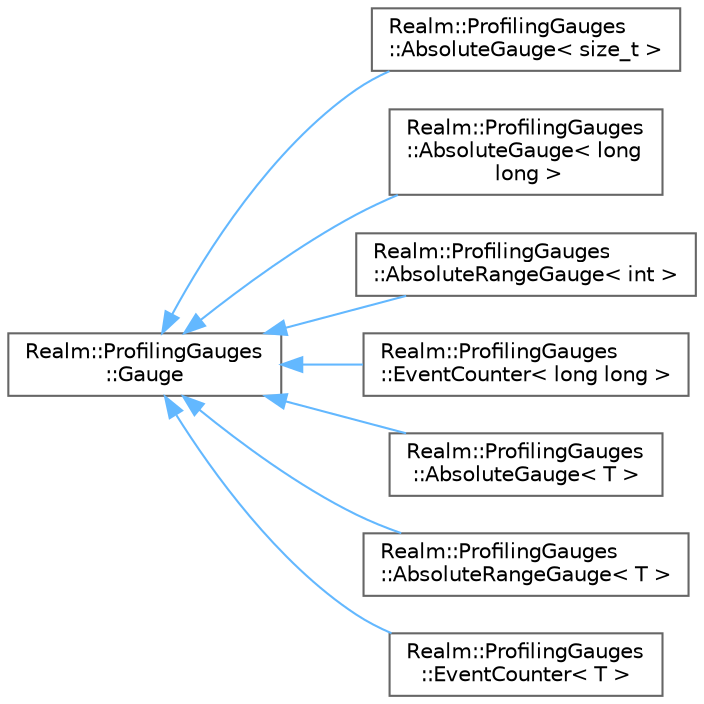 digraph "Graphical Class Hierarchy"
{
 // LATEX_PDF_SIZE
  bgcolor="transparent";
  edge [fontname=Helvetica,fontsize=10,labelfontname=Helvetica,labelfontsize=10];
  node [fontname=Helvetica,fontsize=10,shape=box,height=0.2,width=0.4];
  rankdir="LR";
  Node0 [id="Node000000",label="Realm::ProfilingGauges\l::Gauge",height=0.2,width=0.4,color="grey40", fillcolor="white", style="filled",URL="$classRealm_1_1ProfilingGauges_1_1Gauge.html",tooltip=" "];
  Node0 -> Node1 [id="edge269_Node000000_Node000001",dir="back",color="steelblue1",style="solid",tooltip=" "];
  Node1 [id="Node000001",label="Realm::ProfilingGauges\l::AbsoluteGauge\< size_t \>",height=0.2,width=0.4,color="grey40", fillcolor="white", style="filled",URL="$classRealm_1_1ProfilingGauges_1_1AbsoluteGauge.html",tooltip=" "];
  Node0 -> Node2 [id="edge270_Node000000_Node000002",dir="back",color="steelblue1",style="solid",tooltip=" "];
  Node2 [id="Node000002",label="Realm::ProfilingGauges\l::AbsoluteGauge\< long\l long \>",height=0.2,width=0.4,color="grey40", fillcolor="white", style="filled",URL="$classRealm_1_1ProfilingGauges_1_1AbsoluteGauge.html",tooltip=" "];
  Node0 -> Node3 [id="edge271_Node000000_Node000003",dir="back",color="steelblue1",style="solid",tooltip=" "];
  Node3 [id="Node000003",label="Realm::ProfilingGauges\l::AbsoluteRangeGauge\< int \>",height=0.2,width=0.4,color="grey40", fillcolor="white", style="filled",URL="$classRealm_1_1ProfilingGauges_1_1AbsoluteRangeGauge.html",tooltip=" "];
  Node0 -> Node4 [id="edge272_Node000000_Node000004",dir="back",color="steelblue1",style="solid",tooltip=" "];
  Node4 [id="Node000004",label="Realm::ProfilingGauges\l::EventCounter\< long long \>",height=0.2,width=0.4,color="grey40", fillcolor="white", style="filled",URL="$classRealm_1_1ProfilingGauges_1_1EventCounter.html",tooltip=" "];
  Node0 -> Node5 [id="edge273_Node000000_Node000005",dir="back",color="steelblue1",style="solid",tooltip=" "];
  Node5 [id="Node000005",label="Realm::ProfilingGauges\l::AbsoluteGauge\< T \>",height=0.2,width=0.4,color="grey40", fillcolor="white", style="filled",URL="$classRealm_1_1ProfilingGauges_1_1AbsoluteGauge.html",tooltip=" "];
  Node0 -> Node6 [id="edge274_Node000000_Node000006",dir="back",color="steelblue1",style="solid",tooltip=" "];
  Node6 [id="Node000006",label="Realm::ProfilingGauges\l::AbsoluteRangeGauge\< T \>",height=0.2,width=0.4,color="grey40", fillcolor="white", style="filled",URL="$classRealm_1_1ProfilingGauges_1_1AbsoluteRangeGauge.html",tooltip=" "];
  Node0 -> Node7 [id="edge275_Node000000_Node000007",dir="back",color="steelblue1",style="solid",tooltip=" "];
  Node7 [id="Node000007",label="Realm::ProfilingGauges\l::EventCounter\< T \>",height=0.2,width=0.4,color="grey40", fillcolor="white", style="filled",URL="$classRealm_1_1ProfilingGauges_1_1EventCounter.html",tooltip=" "];
}
